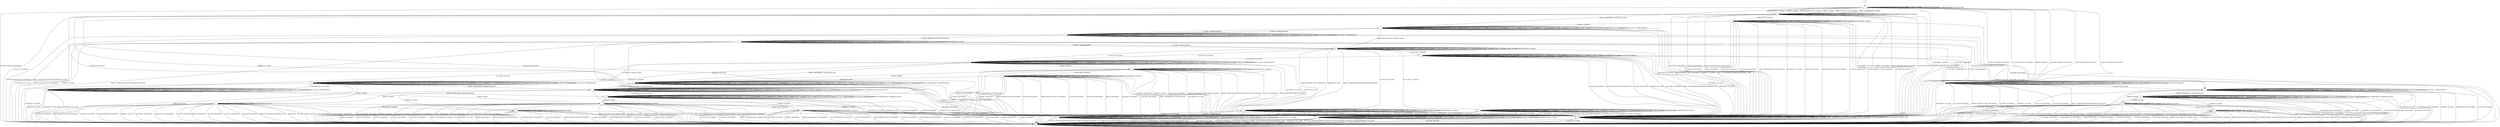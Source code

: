 digraph "" {
	graph ["Incoming time"=0.4541919231414795,
		"Outgoing time"=0.5933437347412109,
		Output="{'States': 32, 'Transitions': 683, 'Filename': '../results/ssh/OpenSSH-OpenSSH-cvc4-3.dot'}",
		Reference="{'States': 32, 'Transitions': 683, 'Filename': '../subjects/ssh/OpenSSH.dot'}",
		Solver=cvc4,
		Updated="{'States': 32, 'Transitions': 683, 'Filename': '../subjects/ssh/OpenSSH.dot'}",
		"f-measure"=1.0,
		precision=1.0,
		recall=1.0
	];
	a -> a	[key=0,
		label="CH_WINDOW_ADJUST / CH_NONE"];
	a -> a	[key=1,
		label="DEBUG / NO_RESP"];
	a -> a	[key=2,
		label="CH_EXTENDED_DATA / CH_NONE"];
	a -> a	[key=3,
		label="CH_CLOSE / CH_NONE"];
	a -> a	[key=4,
		label="CH_REQUEST_PTY / CH_NONE"];
	a -> a	[key=5,
		label="IGNORE / NO_RESP"];
	a -> a	[key=6,
		label="CH_EOF / CH_NONE"];
	a -> a	[key=7,
		label="CH_DATA / CH_NONE"];
	a -> a	[key=8,
		label="UNIMPLEMENTED / NO_RESP"];
	a -> f	[key=0,
		label="KEX30 / KEX31+NEWKEYS"];
	a -> w	[key=0,
		label="DISCONNECT / NO_CONN"];
	a -> w	[key=1,
		label="KEXINIT / DISCONNECT"];
	a -> w	[key=2,
		label="SERVICE_REQUEST_AUTH / DISCONNECT"];
	a -> w	[key=3,
		label="UA_PK_OK / DISCONNECT"];
	a -> w	[key=4,
		label="SERVICE_REQUEST_CONN / DISCONNECT"];
	a -> w	[key=5,
		label="UA_NONE / DISCONNECT"];
	a -> w	[key=6,
		label="NEWKEYS / NO_CONN"];
	a -> w	[key=7,
		label="UA_PK_NOK / DISCONNECT"];
	a -> w	[key=8,
		label="UA_PW_OK / DISCONNECT"];
	a -> w	[key=9,
		label="UA_PW_NOK / DISCONNECT"];
	a -> w	[key=10,
		label="REKEY / DISCONNECT|NO_CONN|NO_CONN"];
	a -> bb	[key=0,
		label="CH_OPEN / DISCONNECT"];
	b -> b	[key=0,
		label="KEXINIT / UNIMPLEMENTED"];
	b -> b	[key=1,
		label="SERVICE_REQUEST_AUTH / SERVICE_ACCEPT"];
	b -> b	[key=2,
		label="CH_WINDOW_ADJUST / CH_NONE"];
	b -> b	[key=3,
		label="DEBUG / NO_RESP"];
	b -> b	[key=4,
		label="CH_EXTENDED_DATA / CH_NONE"];
	b -> b	[key=5,
		label="CH_CLOSE / CH_NONE"];
	b -> b	[key=6,
		label="CH_REQUEST_PTY / CH_NONE"];
	b -> b	[key=7,
		label="KEX30 / UNIMPLEMENTED"];
	b -> b	[key=8,
		label="IGNORE / NO_RESP"];
	b -> b	[key=9,
		label="CH_EOF / CH_NONE"];
	b -> b	[key=10,
		label="CH_DATA / CH_NONE"];
	b -> b	[key=11,
		label="UNIMPLEMENTED / NO_RESP"];
	b -> h	[key=0,
		label="UA_NONE / UA_FAILURE"];
	b -> l	[key=0,
		label="CH_OPEN / UNIMPLEMENTED"];
	b -> p	[key=0,
		label="UA_PK_NOK / UA_FAILURE"];
	b -> w	[key=0,
		label="DISCONNECT / NO_CONN"];
	b -> w	[key=1,
		label="SERVICE_REQUEST_CONN / DISCONNECT"];
	b -> w	[key=2,
		label="NEWKEYS / NO_CONN"];
	b -> w	[key=3,
		label="REKEY / UNIMPLEMENTED|UNIMPLEMENTED|NO_CONN"];
	b -> y	[key=0,
		label="UA_PW_NOK / UA_FAILURE"];
	b -> dd	[key=0,
		label="UA_PK_OK / UA_SUCCESS"];
	b -> dd	[key=1,
		label="UA_PW_OK / UA_SUCCESS"];
	c -> c	[key=0,
		label="KEXINIT / UNIMPLEMENTED"];
	c -> c	[key=1,
		label="SERVICE_REQUEST_AUTH / SERVICE_ACCEPT"];
	c -> c	[key=2,
		label="CH_WINDOW_ADJUST / UNIMPLEMENTED"];
	c -> c	[key=3,
		label="DEBUG / NO_RESP"];
	c -> c	[key=4,
		label="CH_EXTENDED_DATA / UNIMPLEMENTED"];
	c -> c	[key=5,
		label="CH_OPEN / CH_MAX"];
	c -> c	[key=6,
		label="CH_REQUEST_PTY / UNIMPLEMENTED"];
	c -> c	[key=7,
		label="KEX30 / UNIMPLEMENTED"];
	c -> c	[key=8,
		label="IGNORE / NO_RESP"];
	c -> c	[key=9,
		label="CH_EOF / UNIMPLEMENTED"];
	c -> c	[key=10,
		label="CH_DATA / UNIMPLEMENTED"];
	c -> c	[key=11,
		label="UNIMPLEMENTED / NO_RESP"];
	c -> c	[key=12,
		label="UA_PW_NOK / UA_FAILURE"];
	c -> u	[key=0,
		label="UA_PW_OK / UA_SUCCESS"];
	c -> y	[key=0,
		label="CH_CLOSE / UNIMPLEMENTED"];
	c -> bb	[key=0,
		label="DISCONNECT / NO_CONN"];
	c -> bb	[key=1,
		label="UA_PK_OK / DISCONNECT"];
	c -> bb	[key=2,
		label="SERVICE_REQUEST_CONN / DISCONNECT"];
	c -> bb	[key=3,
		label="UA_NONE / DISCONNECT"];
	c -> bb	[key=4,
		label="NEWKEYS / NO_CONN"];
	c -> bb	[key=5,
		label="UA_PK_NOK / DISCONNECT"];
	c -> bb	[key=6,
		label="REKEY / UNIMPLEMENTED|UNIMPLEMENTED|NO_CONN"];
	d -> d	[key=0,
		label="KEXINIT / UNIMPLEMENTED"];
	d -> d	[key=1,
		label="SERVICE_REQUEST_AUTH / SERVICE_ACCEPT"];
	d -> d	[key=2,
		label="CH_WINDOW_ADJUST / UNIMPLEMENTED"];
	d -> d	[key=3,
		label="DEBUG / NO_RESP"];
	d -> d	[key=4,
		label="CH_EXTENDED_DATA / UNIMPLEMENTED"];
	d -> d	[key=5,
		label="UA_PK_NOK / UA_FAILURE"];
	d -> d	[key=6,
		label="CH_OPEN / CH_MAX"];
	d -> d	[key=7,
		label="CH_REQUEST_PTY / UNIMPLEMENTED"];
	d -> d	[key=8,
		label="KEX30 / UNIMPLEMENTED"];
	d -> d	[key=9,
		label="IGNORE / NO_RESP"];
	d -> d	[key=10,
		label="CH_EOF / UNIMPLEMENTED"];
	d -> d	[key=11,
		label="CH_DATA / UNIMPLEMENTED"];
	d -> d	[key=12,
		label="UNIMPLEMENTED / NO_RESP"];
	d -> p	[key=0,
		label="CH_CLOSE / UNIMPLEMENTED"];
	d -> bb	[key=0,
		label="DISCONNECT / NO_CONN"];
	d -> bb	[key=1,
		label="UA_PK_OK / DISCONNECT"];
	d -> bb	[key=2,
		label="SERVICE_REQUEST_CONN / DISCONNECT"];
	d -> bb	[key=3,
		label="UA_NONE / DISCONNECT"];
	d -> bb	[key=4,
		label="NEWKEYS / NO_CONN"];
	d -> bb	[key=5,
		label="UA_PW_OK / DISCONNECT"];
	d -> bb	[key=6,
		label="UA_PW_NOK / DISCONNECT"];
	d -> bb	[key=7,
		label="REKEY / UNIMPLEMENTED|UNIMPLEMENTED|NO_CONN"];
	e -> s	[key=0];
	f -> f	[key=0,
		label="CH_WINDOW_ADJUST / CH_NONE"];
	f -> f	[key=1,
		label="DEBUG / NO_RESP"];
	f -> f	[key=2,
		label="CH_EXTENDED_DATA / CH_NONE"];
	f -> f	[key=3,
		label="CH_CLOSE / CH_NONE"];
	f -> f	[key=4,
		label="CH_REQUEST_PTY / CH_NONE"];
	f -> f	[key=5,
		label="IGNORE / NO_RESP"];
	f -> f	[key=6,
		label="CH_EOF / CH_NONE"];
	f -> f	[key=7,
		label="CH_DATA / CH_NONE"];
	f -> f	[key=8,
		label="UNIMPLEMENTED / NO_RESP"];
	f -> w	[key=0,
		label="DISCONNECT / NO_CONN"];
	f -> w	[key=1,
		label="KEXINIT / DISCONNECT"];
	f -> w	[key=2,
		label="SERVICE_REQUEST_AUTH / DISCONNECT"];
	f -> w	[key=3,
		label="UA_PK_OK / DISCONNECT"];
	f -> w	[key=4,
		label="SERVICE_REQUEST_CONN / DISCONNECT"];
	f -> w	[key=5,
		label="UA_NONE / DISCONNECT"];
	f -> w	[key=6,
		label="UA_PK_NOK / DISCONNECT"];
	f -> w	[key=7,
		label="KEX30 / DISCONNECT"];
	f -> w	[key=8,
		label="UA_PW_OK / DISCONNECT"];
	f -> w	[key=9,
		label="UA_PW_NOK / DISCONNECT"];
	f -> w	[key=10,
		label="REKEY / DISCONNECT|NO_CONN|NO_CONN"];
	f -> aa	[key=0,
		label="NEWKEYS / NO_RESP"];
	f -> bb	[key=0,
		label="CH_OPEN / DISCONNECT"];
	g -> g	[key=0,
		label="DEBUG / NO_RESP"];
	g -> g	[key=1,
		label="CH_OPEN / CH_MAX"];
	g -> g	[key=2,
		label="IGNORE / NO_RESP"];
	g -> g	[key=3,
		label="UNIMPLEMENTED / NO_RESP"];
	g -> w	[key=0,
		label="CH_CLOSE / DISCONNECT"];
	g -> bb	[key=0,
		label="DISCONNECT / NO_CONN"];
	g -> bb	[key=1,
		label="KEXINIT / DISCONNECT"];
	g -> bb	[key=2,
		label="SERVICE_REQUEST_AUTH / DISCONNECT"];
	g -> bb	[key=3,
		label="CH_WINDOW_ADJUST / DISCONNECT"];
	g -> bb	[key=4,
		label="UA_PK_OK / DISCONNECT"];
	g -> bb	[key=5,
		label="SERVICE_REQUEST_CONN / DISCONNECT"];
	g -> bb	[key=6,
		label="UA_NONE / DISCONNECT"];
	g -> bb	[key=7,
		label="CH_EXTENDED_DATA / DISCONNECT"];
	g -> bb	[key=8,
		label="UA_PK_NOK / DISCONNECT"];
	g -> bb	[key=9,
		label="CH_REQUEST_PTY / DISCONNECT"];
	g -> bb	[key=10,
		label="KEX30 / DISCONNECT"];
	g -> bb	[key=11,
		label="CH_EOF / DISCONNECT"];
	g -> bb	[key=12,
		label="CH_DATA / DISCONNECT"];
	g -> bb	[key=13,
		label="UA_PW_OK / DISCONNECT"];
	g -> bb	[key=14,
		label="UA_PW_NOK / DISCONNECT"];
	g -> bb	[key=15,
		label="REKEY / DISCONNECT|NO_CONN|NO_CONN"];
	g -> ee	[key=0,
		label="NEWKEYS / NO_RESP"];
	h -> h	[key=0,
		label="KEXINIT / UNIMPLEMENTED"];
	h -> h	[key=1,
		label="SERVICE_REQUEST_AUTH / SERVICE_ACCEPT"];
	h -> h	[key=2,
		label="CH_WINDOW_ADJUST / CH_NONE"];
	h -> h	[key=3,
		label="DEBUG / NO_RESP"];
	h -> h	[key=4,
		label="UA_NONE / UA_FAILURE"];
	h -> h	[key=5,
		label="CH_EXTENDED_DATA / CH_NONE"];
	h -> h	[key=6,
		label="CH_CLOSE / CH_NONE"];
	h -> h	[key=7,
		label="CH_REQUEST_PTY / CH_NONE"];
	h -> h	[key=8,
		label="KEX30 / UNIMPLEMENTED"];
	h -> h	[key=9,
		label="IGNORE / NO_RESP"];
	h -> h	[key=10,
		label="CH_EOF / CH_NONE"];
	h -> h	[key=11,
		label="CH_DATA / CH_NONE"];
	h -> h	[key=12,
		label="UNIMPLEMENTED / NO_RESP"];
	h -> w	[key=0,
		label="DISCONNECT / NO_CONN"];
	h -> w	[key=1,
		label="UA_PK_OK / DISCONNECT"];
	h -> w	[key=2,
		label="SERVICE_REQUEST_CONN / DISCONNECT"];
	h -> w	[key=3,
		label="NEWKEYS / NO_CONN"];
	h -> w	[key=4,
		label="UA_PK_NOK / DISCONNECT"];
	h -> w	[key=5,
		label="UA_PW_OK / DISCONNECT"];
	h -> w	[key=6,
		label="UA_PW_NOK / DISCONNECT"];
	h -> w	[key=7,
		label="REKEY / UNIMPLEMENTED|UNIMPLEMENTED|NO_CONN"];
	h -> x	[key=0,
		label="CH_OPEN / UNIMPLEMENTED"];
	i -> i	[key=0,
		label="DEBUG / NO_RESP"];
	i -> i	[key=1,
		label="CH_OPEN / CH_MAX"];
	i -> i	[key=2,
		label="IGNORE / NO_RESP"];
	i -> i	[key=3,
		label="UNIMPLEMENTED / NO_RESP"];
	i -> k	[key=0,
		label="KEX30 / KEX31+NEWKEYS"];
	i -> w	[key=0,
		label="CH_CLOSE / DISCONNECT"];
	i -> bb	[key=0,
		label="DISCONNECT / NO_CONN"];
	i -> bb	[key=1,
		label="KEXINIT / DISCONNECT"];
	i -> bb	[key=2,
		label="SERVICE_REQUEST_AUTH / DISCONNECT"];
	i -> bb	[key=3,
		label="CH_WINDOW_ADJUST / DISCONNECT"];
	i -> bb	[key=4,
		label="UA_PK_OK / DISCONNECT"];
	i -> bb	[key=5,
		label="SERVICE_REQUEST_CONN / DISCONNECT"];
	i -> bb	[key=6,
		label="UA_NONE / DISCONNECT"];
	i -> bb	[key=7,
		label="CH_EXTENDED_DATA / DISCONNECT"];
	i -> bb	[key=8,
		label="NEWKEYS / NO_CONN"];
	i -> bb	[key=9,
		label="UA_PK_NOK / DISCONNECT"];
	i -> bb	[key=10,
		label="CH_REQUEST_PTY / DISCONNECT"];
	i -> bb	[key=11,
		label="CH_EOF / DISCONNECT"];
	i -> bb	[key=12,
		label="CH_DATA / DISCONNECT"];
	i -> bb	[key=13,
		label="UA_PW_OK / DISCONNECT"];
	i -> bb	[key=14,
		label="UA_PW_NOK / DISCONNECT"];
	i -> bb	[key=15,
		label="REKEY / DISCONNECT|NO_CONN|NO_CONN"];
	j -> i	[key=0,
		label="KEXINIT / KEXINIT"];
	j -> j	[key=0,
		label="SERVICE_REQUEST_AUTH / NO_RESP"];
	j -> j	[key=1,
		label="CH_WINDOW_ADJUST / NO_RESP"];
	j -> j	[key=2,
		label="DEBUG / NO_RESP"];
	j -> j	[key=3,
		label="UA_PK_OK / UNIMPLEMENTED"];
	j -> j	[key=4,
		label="SERVICE_REQUEST_CONN / NO_RESP"];
	j -> j	[key=5,
		label="UA_NONE / UNIMPLEMENTED"];
	j -> j	[key=6,
		label="CH_EXTENDED_DATA / NO_RESP"];
	j -> j	[key=7,
		label="UA_PK_NOK / UNIMPLEMENTED"];
	j -> j	[key=8,
		label="CH_OPEN / CH_MAX"];
	j -> j	[key=9,
		label="KEX30 / NO_RESP"];
	j -> j	[key=10,
		label="IGNORE / NO_RESP"];
	j -> j	[key=11,
		label="CH_EOF / NO_RESP"];
	j -> j	[key=12,
		label="CH_DATA / NO_RESP"];
	j -> j	[key=13,
		label="UNIMPLEMENTED / NO_RESP"];
	j -> j	[key=14,
		label="UA_PW_OK / UNIMPLEMENTED"];
	j -> j	[key=15,
		label="UA_PW_NOK / UNIMPLEMENTED"];
	j -> j	[key=16,
		label="REKEY / KEXINIT|KEX31+NEWKEYS|NO_RESP"];
	j -> o	[key=0,
		label="CH_REQUEST_PTY / CH_SUCCESS"];
	j -> aa	[key=0,
		label="CH_CLOSE / CH_CLOSE"];
	j -> bb	[key=0,
		label="DISCONNECT / NO_CONN"];
	j -> bb	[key=1,
		label="NEWKEYS / NO_CONN"];
	k -> j	[key=0,
		label="NEWKEYS / NO_RESP"];
	k -> k	[key=0,
		label="DEBUG / NO_RESP"];
	k -> k	[key=1,
		label="CH_OPEN / CH_MAX"];
	k -> k	[key=2,
		label="IGNORE / NO_RESP"];
	k -> k	[key=3,
		label="UNIMPLEMENTED / NO_RESP"];
	k -> w	[key=0,
		label="CH_CLOSE / DISCONNECT"];
	k -> bb	[key=0,
		label="DISCONNECT / NO_CONN"];
	k -> bb	[key=1,
		label="KEXINIT / DISCONNECT"];
	k -> bb	[key=2,
		label="SERVICE_REQUEST_AUTH / DISCONNECT"];
	k -> bb	[key=3,
		label="CH_WINDOW_ADJUST / DISCONNECT"];
	k -> bb	[key=4,
		label="UA_PK_OK / DISCONNECT"];
	k -> bb	[key=5,
		label="SERVICE_REQUEST_CONN / DISCONNECT"];
	k -> bb	[key=6,
		label="UA_NONE / DISCONNECT"];
	k -> bb	[key=7,
		label="CH_EXTENDED_DATA / DISCONNECT"];
	k -> bb	[key=8,
		label="UA_PK_NOK / DISCONNECT"];
	k -> bb	[key=9,
		label="CH_REQUEST_PTY / DISCONNECT"];
	k -> bb	[key=10,
		label="KEX30 / DISCONNECT"];
	k -> bb	[key=11,
		label="CH_EOF / DISCONNECT"];
	k -> bb	[key=12,
		label="CH_DATA / DISCONNECT"];
	k -> bb	[key=13,
		label="UA_PW_OK / DISCONNECT"];
	k -> bb	[key=14,
		label="UA_PW_NOK / DISCONNECT"];
	k -> bb	[key=15,
		label="REKEY / DISCONNECT|NO_CONN|NO_CONN"];
	l -> b	[key=0,
		label="CH_CLOSE / UNIMPLEMENTED"];
	l -> c	[key=0,
		label="UA_PW_NOK / UA_FAILURE"];
	l -> d	[key=0,
		label="UA_PK_NOK / UA_FAILURE"];
	l -> l	[key=0,
		label="KEXINIT / UNIMPLEMENTED"];
	l -> l	[key=1,
		label="SERVICE_REQUEST_AUTH / SERVICE_ACCEPT"];
	l -> l	[key=2,
		label="CH_WINDOW_ADJUST / UNIMPLEMENTED"];
	l -> l	[key=3,
		label="DEBUG / NO_RESP"];
	l -> l	[key=4,
		label="CH_EXTENDED_DATA / UNIMPLEMENTED"];
	l -> l	[key=5,
		label="CH_OPEN / CH_MAX"];
	l -> l	[key=6,
		label="CH_REQUEST_PTY / UNIMPLEMENTED"];
	l -> l	[key=7,
		label="KEX30 / UNIMPLEMENTED"];
	l -> l	[key=8,
		label="IGNORE / NO_RESP"];
	l -> l	[key=9,
		label="CH_EOF / UNIMPLEMENTED"];
	l -> l	[key=10,
		label="CH_DATA / UNIMPLEMENTED"];
	l -> l	[key=11,
		label="UNIMPLEMENTED / NO_RESP"];
	l -> u	[key=0,
		label="UA_PK_OK / UA_SUCCESS"];
	l -> u	[key=1,
		label="UA_PW_OK / UA_SUCCESS"];
	l -> x	[key=0,
		label="UA_NONE / UA_FAILURE"];
	l -> bb	[key=0,
		label="DISCONNECT / NO_CONN"];
	l -> bb	[key=1,
		label="SERVICE_REQUEST_CONN / DISCONNECT"];
	l -> bb	[key=2,
		label="NEWKEYS / NO_CONN"];
	l -> bb	[key=3,
		label="REKEY / UNIMPLEMENTED|UNIMPLEMENTED|NO_CONN"];
	m -> m	[key=0,
		label="CH_WINDOW_ADJUST / CH_NONE"];
	m -> m	[key=1,
		label="DEBUG / NO_RESP"];
	m -> m	[key=2,
		label="CH_EXTENDED_DATA / CH_NONE"];
	m -> m	[key=3,
		label="CH_CLOSE / CH_NONE"];
	m -> m	[key=4,
		label="CH_REQUEST_PTY / CH_NONE"];
	m -> m	[key=5,
		label="IGNORE / NO_RESP"];
	m -> m	[key=6,
		label="CH_EOF / CH_NONE"];
	m -> m	[key=7,
		label="CH_DATA / CH_NONE"];
	m -> m	[key=8,
		label="UNIMPLEMENTED / NO_RESP"];
	m -> t	[key=0,
		label="KEX30 / KEX31+NEWKEYS"];
	m -> w	[key=0,
		label="DISCONNECT / NO_CONN"];
	m -> w	[key=1,
		label="KEXINIT / DISCONNECT"];
	m -> w	[key=2,
		label="SERVICE_REQUEST_AUTH / DISCONNECT"];
	m -> w	[key=3,
		label="UA_PK_OK / DISCONNECT"];
	m -> w	[key=4,
		label="SERVICE_REQUEST_CONN / DISCONNECT"];
	m -> w	[key=5,
		label="UA_NONE / DISCONNECT"];
	m -> w	[key=6,
		label="NEWKEYS / NO_CONN"];
	m -> w	[key=7,
		label="UA_PK_NOK / DISCONNECT"];
	m -> w	[key=8,
		label="UA_PW_OK / DISCONNECT"];
	m -> w	[key=9,
		label="UA_PW_NOK / DISCONNECT"];
	m -> w	[key=10,
		label="REKEY / DISCONNECT|NO_CONN|NO_CONN"];
	m -> bb	[key=0,
		label="CH_OPEN / DISCONNECT"];
	n -> l	[key=0,
		label="SERVICE_REQUEST_AUTH / SERVICE_ACCEPT"];
	n -> n	[key=0,
		label="KEXINIT / UNIMPLEMENTED"];
	n -> n	[key=1,
		label="CH_WINDOW_ADJUST / UNIMPLEMENTED"];
	n -> n	[key=2,
		label="DEBUG / NO_RESP"];
	n -> n	[key=3,
		label="UA_PK_OK / UNIMPLEMENTED"];
	n -> n	[key=4,
		label="UA_NONE / UNIMPLEMENTED"];
	n -> n	[key=5,
		label="CH_EXTENDED_DATA / UNIMPLEMENTED"];
	n -> n	[key=6,
		label="UA_PK_NOK / UNIMPLEMENTED"];
	n -> n	[key=7,
		label="CH_OPEN / CH_MAX"];
	n -> n	[key=8,
		label="CH_REQUEST_PTY / UNIMPLEMENTED"];
	n -> n	[key=9,
		label="KEX30 / UNIMPLEMENTED"];
	n -> n	[key=10,
		label="IGNORE / NO_RESP"];
	n -> n	[key=11,
		label="CH_EOF / UNIMPLEMENTED"];
	n -> n	[key=12,
		label="CH_DATA / UNIMPLEMENTED"];
	n -> n	[key=13,
		label="UNIMPLEMENTED / NO_RESP"];
	n -> n	[key=14,
		label="UA_PW_OK / UNIMPLEMENTED"];
	n -> n	[key=15,
		label="UA_PW_NOK / UNIMPLEMENTED"];
	n -> z	[key=0,
		label="CH_CLOSE / UNIMPLEMENTED"];
	n -> bb	[key=0,
		label="DISCONNECT / NO_CONN"];
	n -> bb	[key=1,
		label="SERVICE_REQUEST_CONN / DISCONNECT"];
	n -> bb	[key=2,
		label="NEWKEYS / NO_CONN"];
	n -> bb	[key=3,
		label="REKEY / UNIMPLEMENTED|UNIMPLEMENTED|NO_CONN"];
	o -> o	[key=0,
		label="SERVICE_REQUEST_AUTH / NO_RESP"];
	o -> o	[key=1,
		label="CH_WINDOW_ADJUST / NO_RESP"];
	o -> o	[key=2,
		label="DEBUG / NO_RESP"];
	o -> o	[key=3,
		label="UA_PK_OK / UNIMPLEMENTED"];
	o -> o	[key=4,
		label="SERVICE_REQUEST_CONN / NO_RESP"];
	o -> o	[key=5,
		label="UA_NONE / UNIMPLEMENTED"];
	o -> o	[key=6,
		label="CH_EXTENDED_DATA / NO_RESP"];
	o -> o	[key=7,
		label="UA_PK_NOK / UNIMPLEMENTED"];
	o -> o	[key=8,
		label="CH_OPEN / CH_MAX"];
	o -> o	[key=9,
		label="KEX30 / NO_RESP"];
	o -> o	[key=10,
		label="IGNORE / NO_RESP"];
	o -> o	[key=11,
		label="CH_EOF / NO_RESP"];
	o -> o	[key=12,
		label="CH_DATA / NO_RESP"];
	o -> o	[key=13,
		label="UNIMPLEMENTED / NO_RESP"];
	o -> o	[key=14,
		label="UA_PW_OK / UNIMPLEMENTED"];
	o -> o	[key=15,
		label="UA_PW_NOK / UNIMPLEMENTED"];
	o -> o	[key=16,
		label="REKEY / KEXINIT|KEX31+NEWKEYS|NO_RESP"];
	o -> v	[key=0,
		label="KEXINIT / KEXINIT"];
	o -> aa	[key=0,
		label="CH_CLOSE / CH_CLOSE"];
	o -> bb	[key=0,
		label="DISCONNECT / NO_CONN"];
	o -> bb	[key=1,
		label="NEWKEYS / NO_CONN"];
	o -> bb	[key=2,
		label="CH_REQUEST_PTY / DISCONNECT"];
	p -> d	[key=0,
		label="CH_OPEN / UNIMPLEMENTED"];
	p -> p	[key=0,
		label="KEXINIT / UNIMPLEMENTED"];
	p -> p	[key=1,
		label="SERVICE_REQUEST_AUTH / SERVICE_ACCEPT"];
	p -> p	[key=2,
		label="CH_WINDOW_ADJUST / CH_NONE"];
	p -> p	[key=3,
		label="DEBUG / NO_RESP"];
	p -> p	[key=4,
		label="CH_EXTENDED_DATA / CH_NONE"];
	p -> p	[key=5,
		label="UA_PK_NOK / UA_FAILURE"];
	p -> p	[key=6,
		label="CH_CLOSE / CH_NONE"];
	p -> p	[key=7,
		label="CH_REQUEST_PTY / CH_NONE"];
	p -> p	[key=8,
		label="KEX30 / UNIMPLEMENTED"];
	p -> p	[key=9,
		label="IGNORE / NO_RESP"];
	p -> p	[key=10,
		label="CH_EOF / CH_NONE"];
	p -> p	[key=11,
		label="CH_DATA / CH_NONE"];
	p -> p	[key=12,
		label="UNIMPLEMENTED / NO_RESP"];
	p -> w	[key=0,
		label="DISCONNECT / NO_CONN"];
	p -> w	[key=1,
		label="UA_PK_OK / DISCONNECT"];
	p -> w	[key=2,
		label="SERVICE_REQUEST_CONN / DISCONNECT"];
	p -> w	[key=3,
		label="UA_NONE / DISCONNECT"];
	p -> w	[key=4,
		label="NEWKEYS / NO_CONN"];
	p -> w	[key=5,
		label="UA_PW_OK / DISCONNECT"];
	p -> w	[key=6,
		label="UA_PW_NOK / DISCONNECT"];
	p -> w	[key=7,
		label="REKEY / UNIMPLEMENTED|UNIMPLEMENTED|NO_CONN"];
	q -> i	[key=0,
		label="KEXINIT / KEXINIT"];
	q -> j	[key=0,
		label="REKEY / KEXINIT|KEX31+NEWKEYS|NO_RESP"];
	q -> q	[key=0,
		label="SERVICE_REQUEST_AUTH / UNIMPLEMENTED"];
	q -> q	[key=1,
		label="CH_WINDOW_ADJUST / NO_RESP"];
	q -> q	[key=2,
		label="DEBUG / NO_RESP"];
	q -> q	[key=3,
		label="UA_PK_OK / UNIMPLEMENTED"];
	q -> q	[key=4,
		label="SERVICE_REQUEST_CONN / UNIMPLEMENTED"];
	q -> q	[key=5,
		label="UA_NONE / UNIMPLEMENTED"];
	q -> q	[key=6,
		label="CH_EXTENDED_DATA / NO_RESP"];
	q -> q	[key=7,
		label="UA_PK_NOK / UNIMPLEMENTED"];
	q -> q	[key=8,
		label="CH_OPEN / CH_MAX"];
	q -> q	[key=9,
		label="KEX30 / UNIMPLEMENTED"];
	q -> q	[key=10,
		label="IGNORE / NO_RESP"];
	q -> q	[key=11,
		label="CH_EOF / NO_RESP"];
	q -> q	[key=12,
		label="CH_DATA / NO_RESP"];
	q -> q	[key=13,
		label="UNIMPLEMENTED / NO_RESP"];
	q -> q	[key=14,
		label="UA_PW_OK / UNIMPLEMENTED"];
	q -> q	[key=15,
		label="UA_PW_NOK / UNIMPLEMENTED"];
	q -> r	[key=0,
		label="CH_REQUEST_PTY / CH_SUCCESS"];
	q -> bb	[key=0,
		label="DISCONNECT / NO_CONN"];
	q -> bb	[key=1,
		label="NEWKEYS / NO_CONN"];
	q -> dd	[key=0,
		label="CH_CLOSE / CH_CLOSE"];
	r -> o	[key=0,
		label="REKEY / KEXINIT|KEX31+NEWKEYS|NO_RESP"];
	r -> r	[key=0,
		label="SERVICE_REQUEST_AUTH / UNIMPLEMENTED"];
	r -> r	[key=1,
		label="CH_WINDOW_ADJUST / NO_RESP"];
	r -> r	[key=2,
		label="DEBUG / NO_RESP"];
	r -> r	[key=3,
		label="UA_PK_OK / UNIMPLEMENTED"];
	r -> r	[key=4,
		label="SERVICE_REQUEST_CONN / UNIMPLEMENTED"];
	r -> r	[key=5,
		label="UA_NONE / UNIMPLEMENTED"];
	r -> r	[key=6,
		label="CH_EXTENDED_DATA / NO_RESP"];
	r -> r	[key=7,
		label="UA_PK_NOK / UNIMPLEMENTED"];
	r -> r	[key=8,
		label="CH_OPEN / CH_MAX"];
	r -> r	[key=9,
		label="KEX30 / UNIMPLEMENTED"];
	r -> r	[key=10,
		label="IGNORE / NO_RESP"];
	r -> r	[key=11,
		label="CH_EOF / NO_RESP"];
	r -> r	[key=12,
		label="CH_DATA / NO_RESP"];
	r -> r	[key=13,
		label="UNIMPLEMENTED / NO_RESP"];
	r -> r	[key=14,
		label="UA_PW_OK / UNIMPLEMENTED"];
	r -> r	[key=15,
		label="UA_PW_NOK / UNIMPLEMENTED"];
	r -> v	[key=0,
		label="KEXINIT / KEXINIT"];
	r -> bb	[key=0,
		label="DISCONNECT / NO_CONN"];
	r -> bb	[key=1,
		label="NEWKEYS / NO_CONN"];
	r -> bb	[key=2,
		label="CH_REQUEST_PTY / DISCONNECT"];
	r -> dd	[key=0,
		label="CH_CLOSE / CH_CLOSE"];
	s -> m	[key=0,
		label="KEXINIT / KEXINIT"];
	s -> m	[key=1,
		label="SERVICE_REQUEST_AUTH / KEXINIT"];
	s -> m	[key=2,
		label="DEBUG / KEXINIT"];
	s -> m	[key=3,
		label="SERVICE_REQUEST_CONN / KEXINIT"];
	s -> m	[key=4,
		label="KEX30 / KEXINIT"];
	s -> m	[key=5,
		label="IGNORE / KEXINIT"];
	s -> m	[key=6,
		label="UNIMPLEMENTED / KEXINIT"];
	s -> s	[key=0,
		label="CH_WINDOW_ADJUST / CH_NONE"];
	s -> s	[key=1,
		label="CH_EXTENDED_DATA / CH_NONE"];
	s -> s	[key=2,
		label="CH_CLOSE / CH_NONE"];
	s -> s	[key=3,
		label="CH_REQUEST_PTY / CH_NONE"];
	s -> s	[key=4,
		label="CH_EOF / CH_NONE"];
	s -> s	[key=5,
		label="CH_DATA / CH_NONE"];
	s -> w	[key=0,
		label="DISCONNECT / KEXINIT"];
	s -> w	[key=1,
		label="UA_PK_OK / KEXINIT+DISCONNECT"];
	s -> w	[key=2,
		label="UA_NONE / KEXINIT+DISCONNECT"];
	s -> w	[key=3,
		label="NEWKEYS / KEXINIT"];
	s -> w	[key=4,
		label="UA_PK_NOK / KEXINIT+DISCONNECT"];
	s -> w	[key=5,
		label="UA_PW_OK / KEXINIT+DISCONNECT"];
	s -> w	[key=6,
		label="UA_PW_NOK / KEXINIT+DISCONNECT"];
	s -> z	[key=0,
		label="REKEY / KEXINIT|KEX31+NEWKEYS|NO_RESP"];
	s -> bb	[key=0,
		label="CH_OPEN / KEXINIT+DISCONNECT"];
	t -> t	[key=0,
		label="CH_WINDOW_ADJUST / CH_NONE"];
	t -> t	[key=1,
		label="DEBUG / NO_RESP"];
	t -> t	[key=2,
		label="CH_EXTENDED_DATA / CH_NONE"];
	t -> t	[key=3,
		label="CH_CLOSE / CH_NONE"];
	t -> t	[key=4,
		label="CH_REQUEST_PTY / CH_NONE"];
	t -> t	[key=5,
		label="IGNORE / NO_RESP"];
	t -> t	[key=6,
		label="CH_EOF / CH_NONE"];
	t -> t	[key=7,
		label="CH_DATA / CH_NONE"];
	t -> t	[key=8,
		label="UNIMPLEMENTED / NO_RESP"];
	t -> w	[key=0,
		label="DISCONNECT / NO_CONN"];
	t -> w	[key=1,
		label="KEXINIT / DISCONNECT"];
	t -> w	[key=2,
		label="SERVICE_REQUEST_AUTH / DISCONNECT"];
	t -> w	[key=3,
		label="UA_PK_OK / DISCONNECT"];
	t -> w	[key=4,
		label="SERVICE_REQUEST_CONN / DISCONNECT"];
	t -> w	[key=5,
		label="UA_NONE / DISCONNECT"];
	t -> w	[key=6,
		label="UA_PK_NOK / DISCONNECT"];
	t -> w	[key=7,
		label="KEX30 / DISCONNECT"];
	t -> w	[key=8,
		label="UA_PW_OK / DISCONNECT"];
	t -> w	[key=9,
		label="UA_PW_NOK / DISCONNECT"];
	t -> w	[key=10,
		label="REKEY / DISCONNECT|NO_CONN|NO_CONN"];
	t -> z	[key=0,
		label="NEWKEYS / NO_RESP"];
	t -> bb	[key=0,
		label="CH_OPEN / DISCONNECT"];
	u -> u	[key=0,
		label="SERVICE_REQUEST_AUTH / UNIMPLEMENTED"];
	u -> u	[key=1,
		label="CH_WINDOW_ADJUST / NO_RESP"];
	u -> u	[key=2,
		label="DEBUG / NO_RESP"];
	u -> u	[key=3,
		label="UA_PK_OK / UNIMPLEMENTED"];
	u -> u	[key=4,
		label="SERVICE_REQUEST_CONN / UNIMPLEMENTED"];
	u -> u	[key=5,
		label="UA_NONE / UNIMPLEMENTED"];
	u -> u	[key=6,
		label="UA_PK_NOK / UNIMPLEMENTED"];
	u -> u	[key=7,
		label="CH_OPEN / CH_MAX"];
	u -> u	[key=8,
		label="KEX30 / UNIMPLEMENTED"];
	u -> u	[key=9,
		label="IGNORE / NO_RESP"];
	u -> u	[key=10,
		label="UNIMPLEMENTED / NO_RESP"];
	u -> u	[key=11,
		label="UA_PW_OK / UNIMPLEMENTED"];
	u -> u	[key=12,
		label="UA_PW_NOK / UNIMPLEMENTED"];
	u -> w	[key=0,
		label="CH_CLOSE / DISCONNECT"];
	u -> bb	[key=0,
		label="DISCONNECT / NO_CONN"];
	u -> bb	[key=1,
		label="CH_EXTENDED_DATA / DISCONNECT"];
	u -> bb	[key=2,
		label="NEWKEYS / NO_CONN"];
	u -> bb	[key=3,
		label="CH_REQUEST_PTY / DISCONNECT"];
	u -> bb	[key=4,
		label="CH_EOF / DISCONNECT"];
	u -> bb	[key=5,
		label="CH_DATA / DISCONNECT"];
	u -> cc	[key=0,
		label="KEXINIT / KEXINIT"];
	u -> ee	[key=0,
		label="REKEY / KEXINIT|KEX31+NEWKEYS|NO_RESP"];
	v -> v	[key=0,
		label="DEBUG / NO_RESP"];
	v -> v	[key=1,
		label="CH_OPEN / CH_MAX"];
	v -> v	[key=2,
		label="IGNORE / NO_RESP"];
	v -> v	[key=3,
		label="UNIMPLEMENTED / NO_RESP"];
	v -> w	[key=0,
		label="CH_CLOSE / DISCONNECT"];
	v -> bb	[key=0,
		label="DISCONNECT / NO_CONN"];
	v -> bb	[key=1,
		label="KEXINIT / DISCONNECT"];
	v -> bb	[key=2,
		label="SERVICE_REQUEST_AUTH / DISCONNECT"];
	v -> bb	[key=3,
		label="CH_WINDOW_ADJUST / DISCONNECT"];
	v -> bb	[key=4,
		label="UA_PK_OK / DISCONNECT"];
	v -> bb	[key=5,
		label="SERVICE_REQUEST_CONN / DISCONNECT"];
	v -> bb	[key=6,
		label="UA_NONE / DISCONNECT"];
	v -> bb	[key=7,
		label="CH_EXTENDED_DATA / DISCONNECT"];
	v -> bb	[key=8,
		label="NEWKEYS / NO_CONN"];
	v -> bb	[key=9,
		label="UA_PK_NOK / DISCONNECT"];
	v -> bb	[key=10,
		label="CH_REQUEST_PTY / DISCONNECT"];
	v -> bb	[key=11,
		label="CH_EOF / DISCONNECT"];
	v -> bb	[key=12,
		label="CH_DATA / DISCONNECT"];
	v -> bb	[key=13,
		label="UA_PW_OK / DISCONNECT"];
	v -> bb	[key=14,
		label="UA_PW_NOK / DISCONNECT"];
	v -> bb	[key=15,
		label="REKEY / DISCONNECT|NO_CONN|NO_CONN"];
	v -> ff	[key=0,
		label="KEX30 / KEX31+NEWKEYS"];
	w -> w	[key=0,
		label="DISCONNECT / NO_CONN"];
	w -> w	[key=1,
		label="KEXINIT / NO_CONN"];
	w -> w	[key=2,
		label="SERVICE_REQUEST_AUTH / NO_CONN"];
	w -> w	[key=3,
		label="CH_WINDOW_ADJUST / CH_NONE"];
	w -> w	[key=4,
		label="DEBUG / NO_CONN"];
	w -> w	[key=5,
		label="UA_PK_OK / NO_CONN"];
	w -> w	[key=6,
		label="SERVICE_REQUEST_CONN / NO_CONN"];
	w -> w	[key=7,
		label="UA_NONE / NO_CONN"];
	w -> w	[key=8,
		label="CH_EXTENDED_DATA / CH_NONE"];
	w -> w	[key=9,
		label="NEWKEYS / NO_CONN"];
	w -> w	[key=10,
		label="UA_PK_NOK / NO_CONN"];
	w -> w	[key=11,
		label="CH_CLOSE / CH_NONE"];
	w -> w	[key=12,
		label="CH_REQUEST_PTY / CH_NONE"];
	w -> w	[key=13,
		label="KEX30 / NO_CONN"];
	w -> w	[key=14,
		label="IGNORE / NO_CONN"];
	w -> w	[key=15,
		label="CH_EOF / CH_NONE"];
	w -> w	[key=16,
		label="CH_DATA / CH_NONE"];
	w -> w	[key=17,
		label="UNIMPLEMENTED / NO_CONN"];
	w -> w	[key=18,
		label="UA_PW_OK / NO_CONN"];
	w -> w	[key=19,
		label="UA_PW_NOK / NO_CONN"];
	w -> w	[key=20,
		label="REKEY / NO_CONN|NO_CONN|NO_CONN"];
	w -> bb	[key=0,
		label="CH_OPEN / NO_CONN"];
	x -> h	[key=0,
		label="CH_CLOSE / UNIMPLEMENTED"];
	x -> x	[key=0,
		label="KEXINIT / UNIMPLEMENTED"];
	x -> x	[key=1,
		label="SERVICE_REQUEST_AUTH / SERVICE_ACCEPT"];
	x -> x	[key=2,
		label="CH_WINDOW_ADJUST / UNIMPLEMENTED"];
	x -> x	[key=3,
		label="DEBUG / NO_RESP"];
	x -> x	[key=4,
		label="UA_NONE / UA_FAILURE"];
	x -> x	[key=5,
		label="CH_EXTENDED_DATA / UNIMPLEMENTED"];
	x -> x	[key=6,
		label="CH_OPEN / CH_MAX"];
	x -> x	[key=7,
		label="CH_REQUEST_PTY / UNIMPLEMENTED"];
	x -> x	[key=8,
		label="KEX30 / UNIMPLEMENTED"];
	x -> x	[key=9,
		label="IGNORE / NO_RESP"];
	x -> x	[key=10,
		label="CH_EOF / UNIMPLEMENTED"];
	x -> x	[key=11,
		label="CH_DATA / UNIMPLEMENTED"];
	x -> x	[key=12,
		label="UNIMPLEMENTED / NO_RESP"];
	x -> bb	[key=0,
		label="DISCONNECT / NO_CONN"];
	x -> bb	[key=1,
		label="UA_PK_OK / DISCONNECT"];
	x -> bb	[key=2,
		label="SERVICE_REQUEST_CONN / DISCONNECT"];
	x -> bb	[key=3,
		label="NEWKEYS / NO_CONN"];
	x -> bb	[key=4,
		label="UA_PK_NOK / DISCONNECT"];
	x -> bb	[key=5,
		label="UA_PW_OK / DISCONNECT"];
	x -> bb	[key=6,
		label="UA_PW_NOK / DISCONNECT"];
	x -> bb	[key=7,
		label="REKEY / UNIMPLEMENTED|UNIMPLEMENTED|NO_CONN"];
	y -> c	[key=0,
		label="CH_OPEN / UNIMPLEMENTED"];
	y -> w	[key=0,
		label="DISCONNECT / NO_CONN"];
	y -> w	[key=1,
		label="UA_PK_OK / DISCONNECT"];
	y -> w	[key=2,
		label="SERVICE_REQUEST_CONN / DISCONNECT"];
	y -> w	[key=3,
		label="UA_NONE / DISCONNECT"];
	y -> w	[key=4,
		label="NEWKEYS / NO_CONN"];
	y -> w	[key=5,
		label="UA_PK_NOK / DISCONNECT"];
	y -> w	[key=6,
		label="REKEY / UNIMPLEMENTED|UNIMPLEMENTED|NO_CONN"];
	y -> y	[key=0,
		label="KEXINIT / UNIMPLEMENTED"];
	y -> y	[key=1,
		label="SERVICE_REQUEST_AUTH / SERVICE_ACCEPT"];
	y -> y	[key=2,
		label="CH_WINDOW_ADJUST / CH_NONE"];
	y -> y	[key=3,
		label="DEBUG / NO_RESP"];
	y -> y	[key=4,
		label="CH_EXTENDED_DATA / CH_NONE"];
	y -> y	[key=5,
		label="CH_CLOSE / CH_NONE"];
	y -> y	[key=6,
		label="CH_REQUEST_PTY / CH_NONE"];
	y -> y	[key=7,
		label="KEX30 / UNIMPLEMENTED"];
	y -> y	[key=8,
		label="IGNORE / NO_RESP"];
	y -> y	[key=9,
		label="CH_EOF / CH_NONE"];
	y -> y	[key=10,
		label="CH_DATA / CH_NONE"];
	y -> y	[key=11,
		label="UNIMPLEMENTED / NO_RESP"];
	y -> y	[key=12,
		label="UA_PW_NOK / UA_FAILURE"];
	y -> dd	[key=0,
		label="UA_PW_OK / UA_SUCCESS"];
	z -> b	[key=0,
		label="SERVICE_REQUEST_AUTH / SERVICE_ACCEPT"];
	z -> n	[key=0,
		label="CH_OPEN / UNIMPLEMENTED"];
	z -> w	[key=0,
		label="DISCONNECT / NO_CONN"];
	z -> w	[key=1,
		label="SERVICE_REQUEST_CONN / DISCONNECT"];
	z -> w	[key=2,
		label="NEWKEYS / NO_CONN"];
	z -> w	[key=3,
		label="REKEY / UNIMPLEMENTED|UNIMPLEMENTED|NO_CONN"];
	z -> z	[key=0,
		label="KEXINIT / UNIMPLEMENTED"];
	z -> z	[key=1,
		label="CH_WINDOW_ADJUST / CH_NONE"];
	z -> z	[key=2,
		label="DEBUG / NO_RESP"];
	z -> z	[key=3,
		label="UA_PK_OK / UNIMPLEMENTED"];
	z -> z	[key=4,
		label="UA_NONE / UNIMPLEMENTED"];
	z -> z	[key=5,
		label="CH_EXTENDED_DATA / CH_NONE"];
	z -> z	[key=6,
		label="UA_PK_NOK / UNIMPLEMENTED"];
	z -> z	[key=7,
		label="CH_CLOSE / CH_NONE"];
	z -> z	[key=8,
		label="CH_REQUEST_PTY / CH_NONE"];
	z -> z	[key=9,
		label="KEX30 / UNIMPLEMENTED"];
	z -> z	[key=10,
		label="IGNORE / NO_RESP"];
	z -> z	[key=11,
		label="CH_EOF / CH_NONE"];
	z -> z	[key=12,
		label="CH_DATA / CH_NONE"];
	z -> z	[key=13,
		label="UNIMPLEMENTED / NO_RESP"];
	z -> z	[key=14,
		label="UA_PW_OK / UNIMPLEMENTED"];
	z -> z	[key=15,
		label="UA_PW_NOK / UNIMPLEMENTED"];
	aa -> a	[key=0,
		label="KEXINIT / KEXINIT"];
	aa -> j	[key=0,
		label="CH_OPEN / CH_OPEN_SUCCESS"];
	aa -> w	[key=0,
		label="DISCONNECT / NO_CONN"];
	aa -> w	[key=1,
		label="NEWKEYS / NO_CONN"];
	aa -> aa	[key=0,
		label="SERVICE_REQUEST_AUTH / NO_RESP"];
	aa -> aa	[key=1,
		label="CH_WINDOW_ADJUST / CH_NONE"];
	aa -> aa	[key=2,
		label="DEBUG / NO_RESP"];
	aa -> aa	[key=3,
		label="UA_PK_OK / UNIMPLEMENTED"];
	aa -> aa	[key=4,
		label="SERVICE_REQUEST_CONN / NO_RESP"];
	aa -> aa	[key=5,
		label="UA_NONE / UNIMPLEMENTED"];
	aa -> aa	[key=6,
		label="CH_EXTENDED_DATA / CH_NONE"];
	aa -> aa	[key=7,
		label="UA_PK_NOK / UNIMPLEMENTED"];
	aa -> aa	[key=8,
		label="CH_CLOSE / CH_NONE"];
	aa -> aa	[key=9,
		label="CH_REQUEST_PTY / CH_NONE"];
	aa -> aa	[key=10,
		label="KEX30 / NO_RESP"];
	aa -> aa	[key=11,
		label="IGNORE / NO_RESP"];
	aa -> aa	[key=12,
		label="CH_EOF / CH_NONE"];
	aa -> aa	[key=13,
		label="CH_DATA / CH_NONE"];
	aa -> aa	[key=14,
		label="UNIMPLEMENTED / NO_RESP"];
	aa -> aa	[key=15,
		label="UA_PW_OK / UNIMPLEMENTED"];
	aa -> aa	[key=16,
		label="UA_PW_NOK / UNIMPLEMENTED"];
	aa -> aa	[key=17,
		label="REKEY / KEXINIT|KEX31+NEWKEYS|NO_RESP"];
	bb -> w	[key=0,
		label="CH_CLOSE / NO_CONN"];
	bb -> bb	[key=0,
		label="DISCONNECT / NO_CONN"];
	bb -> bb	[key=1,
		label="KEXINIT / NO_CONN"];
	bb -> bb	[key=2,
		label="SERVICE_REQUEST_AUTH / NO_CONN"];
	bb -> bb	[key=3,
		label="CH_WINDOW_ADJUST / NO_CONN"];
	bb -> bb	[key=4,
		label="DEBUG / NO_CONN"];
	bb -> bb	[key=5,
		label="UA_PK_OK / NO_CONN"];
	bb -> bb	[key=6,
		label="SERVICE_REQUEST_CONN / NO_CONN"];
	bb -> bb	[key=7,
		label="UA_NONE / NO_CONN"];
	bb -> bb	[key=8,
		label="CH_EXTENDED_DATA / NO_CONN"];
	bb -> bb	[key=9,
		label="NEWKEYS / NO_CONN"];
	bb -> bb	[key=10,
		label="UA_PK_NOK / NO_CONN"];
	bb -> bb	[key=11,
		label="CH_OPEN / CH_MAX"];
	bb -> bb	[key=12,
		label="CH_REQUEST_PTY / NO_CONN"];
	bb -> bb	[key=13,
		label="KEX30 / NO_CONN"];
	bb -> bb	[key=14,
		label="IGNORE / NO_CONN"];
	bb -> bb	[key=15,
		label="CH_EOF / NO_CONN"];
	bb -> bb	[key=16,
		label="CH_DATA / NO_CONN"];
	bb -> bb	[key=17,
		label="UNIMPLEMENTED / NO_CONN"];
	bb -> bb	[key=18,
		label="UA_PW_OK / NO_CONN"];
	bb -> bb	[key=19,
		label="UA_PW_NOK / NO_CONN"];
	bb -> bb	[key=20,
		label="REKEY / NO_CONN|NO_CONN|NO_CONN"];
	cc -> g	[key=0,
		label="KEX30 / KEX31+NEWKEYS"];
	cc -> w	[key=0,
		label="CH_CLOSE / DISCONNECT"];
	cc -> bb	[key=0,
		label="DISCONNECT / NO_CONN"];
	cc -> bb	[key=1,
		label="KEXINIT / DISCONNECT"];
	cc -> bb	[key=2,
		label="SERVICE_REQUEST_AUTH / DISCONNECT"];
	cc -> bb	[key=3,
		label="CH_WINDOW_ADJUST / DISCONNECT"];
	cc -> bb	[key=4,
		label="UA_PK_OK / DISCONNECT"];
	cc -> bb	[key=5,
		label="SERVICE_REQUEST_CONN / DISCONNECT"];
	cc -> bb	[key=6,
		label="UA_NONE / DISCONNECT"];
	cc -> bb	[key=7,
		label="CH_EXTENDED_DATA / DISCONNECT"];
	cc -> bb	[key=8,
		label="NEWKEYS / NO_CONN"];
	cc -> bb	[key=9,
		label="UA_PK_NOK / DISCONNECT"];
	cc -> bb	[key=10,
		label="CH_REQUEST_PTY / DISCONNECT"];
	cc -> bb	[key=11,
		label="CH_EOF / DISCONNECT"];
	cc -> bb	[key=12,
		label="CH_DATA / DISCONNECT"];
	cc -> bb	[key=13,
		label="UA_PW_OK / DISCONNECT"];
	cc -> bb	[key=14,
		label="UA_PW_NOK / DISCONNECT"];
	cc -> bb	[key=15,
		label="REKEY / DISCONNECT|NO_CONN|NO_CONN"];
	cc -> cc	[key=0,
		label="DEBUG / NO_RESP"];
	cc -> cc	[key=1,
		label="CH_OPEN / CH_MAX"];
	cc -> cc	[key=2,
		label="IGNORE / NO_RESP"];
	cc -> cc	[key=3,
		label="UNIMPLEMENTED / NO_RESP"];
	dd -> a	[key=0,
		label="KEXINIT / KEXINIT"];
	dd -> q	[key=0,
		label="CH_OPEN / CH_OPEN_SUCCESS"];
	dd -> w	[key=0,
		label="DISCONNECT / NO_CONN"];
	dd -> w	[key=1,
		label="NEWKEYS / NO_CONN"];
	dd -> aa	[key=0,
		label="REKEY / KEXINIT|KEX31+NEWKEYS|NO_RESP"];
	dd -> dd	[key=0,
		label="SERVICE_REQUEST_AUTH / UNIMPLEMENTED"];
	dd -> dd	[key=1,
		label="CH_WINDOW_ADJUST / CH_NONE"];
	dd -> dd	[key=2,
		label="DEBUG / NO_RESP"];
	dd -> dd	[key=3,
		label="UA_PK_OK / UNIMPLEMENTED"];
	dd -> dd	[key=4,
		label="SERVICE_REQUEST_CONN / UNIMPLEMENTED"];
	dd -> dd	[key=5,
		label="UA_NONE / UNIMPLEMENTED"];
	dd -> dd	[key=6,
		label="CH_EXTENDED_DATA / CH_NONE"];
	dd -> dd	[key=7,
		label="UA_PK_NOK / UNIMPLEMENTED"];
	dd -> dd	[key=8,
		label="CH_CLOSE / CH_NONE"];
	dd -> dd	[key=9,
		label="CH_REQUEST_PTY / CH_NONE"];
	dd -> dd	[key=10,
		label="KEX30 / UNIMPLEMENTED"];
	dd -> dd	[key=11,
		label="IGNORE / NO_RESP"];
	dd -> dd	[key=12,
		label="CH_EOF / CH_NONE"];
	dd -> dd	[key=13,
		label="CH_DATA / CH_NONE"];
	dd -> dd	[key=14,
		label="UNIMPLEMENTED / NO_RESP"];
	dd -> dd	[key=15,
		label="UA_PW_OK / UNIMPLEMENTED"];
	dd -> dd	[key=16,
		label="UA_PW_NOK / UNIMPLEMENTED"];
	ee -> w	[key=0,
		label="CH_CLOSE / DISCONNECT"];
	ee -> bb	[key=0,
		label="DISCONNECT / NO_CONN"];
	ee -> bb	[key=1,
		label="CH_EXTENDED_DATA / DISCONNECT"];
	ee -> bb	[key=2,
		label="NEWKEYS / NO_CONN"];
	ee -> bb	[key=3,
		label="CH_REQUEST_PTY / DISCONNECT"];
	ee -> bb	[key=4,
		label="CH_EOF / DISCONNECT"];
	ee -> bb	[key=5,
		label="CH_DATA / DISCONNECT"];
	ee -> cc	[key=0,
		label="KEXINIT / KEXINIT"];
	ee -> ee	[key=0,
		label="SERVICE_REQUEST_AUTH / NO_RESP"];
	ee -> ee	[key=1,
		label="CH_WINDOW_ADJUST / NO_RESP"];
	ee -> ee	[key=2,
		label="DEBUG / NO_RESP"];
	ee -> ee	[key=3,
		label="UA_PK_OK / UNIMPLEMENTED"];
	ee -> ee	[key=4,
		label="SERVICE_REQUEST_CONN / NO_RESP"];
	ee -> ee	[key=5,
		label="UA_NONE / UNIMPLEMENTED"];
	ee -> ee	[key=6,
		label="UA_PK_NOK / UNIMPLEMENTED"];
	ee -> ee	[key=7,
		label="CH_OPEN / CH_MAX"];
	ee -> ee	[key=8,
		label="KEX30 / NO_RESP"];
	ee -> ee	[key=9,
		label="IGNORE / NO_RESP"];
	ee -> ee	[key=10,
		label="UNIMPLEMENTED / NO_RESP"];
	ee -> ee	[key=11,
		label="UA_PW_OK / UNIMPLEMENTED"];
	ee -> ee	[key=12,
		label="UA_PW_NOK / UNIMPLEMENTED"];
	ee -> ee	[key=13,
		label="REKEY / KEXINIT|KEX31+NEWKEYS|NO_RESP"];
	ff -> o	[key=0,
		label="NEWKEYS / NO_RESP"];
	ff -> w	[key=0,
		label="CH_CLOSE / DISCONNECT"];
	ff -> bb	[key=0,
		label="DISCONNECT / NO_CONN"];
	ff -> bb	[key=1,
		label="KEXINIT / DISCONNECT"];
	ff -> bb	[key=2,
		label="SERVICE_REQUEST_AUTH / DISCONNECT"];
	ff -> bb	[key=3,
		label="CH_WINDOW_ADJUST / DISCONNECT"];
	ff -> bb	[key=4,
		label="UA_PK_OK / DISCONNECT"];
	ff -> bb	[key=5,
		label="SERVICE_REQUEST_CONN / DISCONNECT"];
	ff -> bb	[key=6,
		label="UA_NONE / DISCONNECT"];
	ff -> bb	[key=7,
		label="CH_EXTENDED_DATA / DISCONNECT"];
	ff -> bb	[key=8,
		label="UA_PK_NOK / DISCONNECT"];
	ff -> bb	[key=9,
		label="CH_REQUEST_PTY / DISCONNECT"];
	ff -> bb	[key=10,
		label="KEX30 / DISCONNECT"];
	ff -> bb	[key=11,
		label="CH_EOF / DISCONNECT"];
	ff -> bb	[key=12,
		label="CH_DATA / DISCONNECT"];
	ff -> bb	[key=13,
		label="UA_PW_OK / DISCONNECT"];
	ff -> bb	[key=14,
		label="UA_PW_NOK / DISCONNECT"];
	ff -> bb	[key=15,
		label="REKEY / DISCONNECT|NO_CONN|NO_CONN"];
	ff -> ff	[key=0,
		label="DEBUG / NO_RESP"];
	ff -> ff	[key=1,
		label="CH_OPEN / CH_MAX"];
	ff -> ff	[key=2,
		label="IGNORE / NO_RESP"];
	ff -> ff	[key=3,
		label="UNIMPLEMENTED / NO_RESP"];
}
